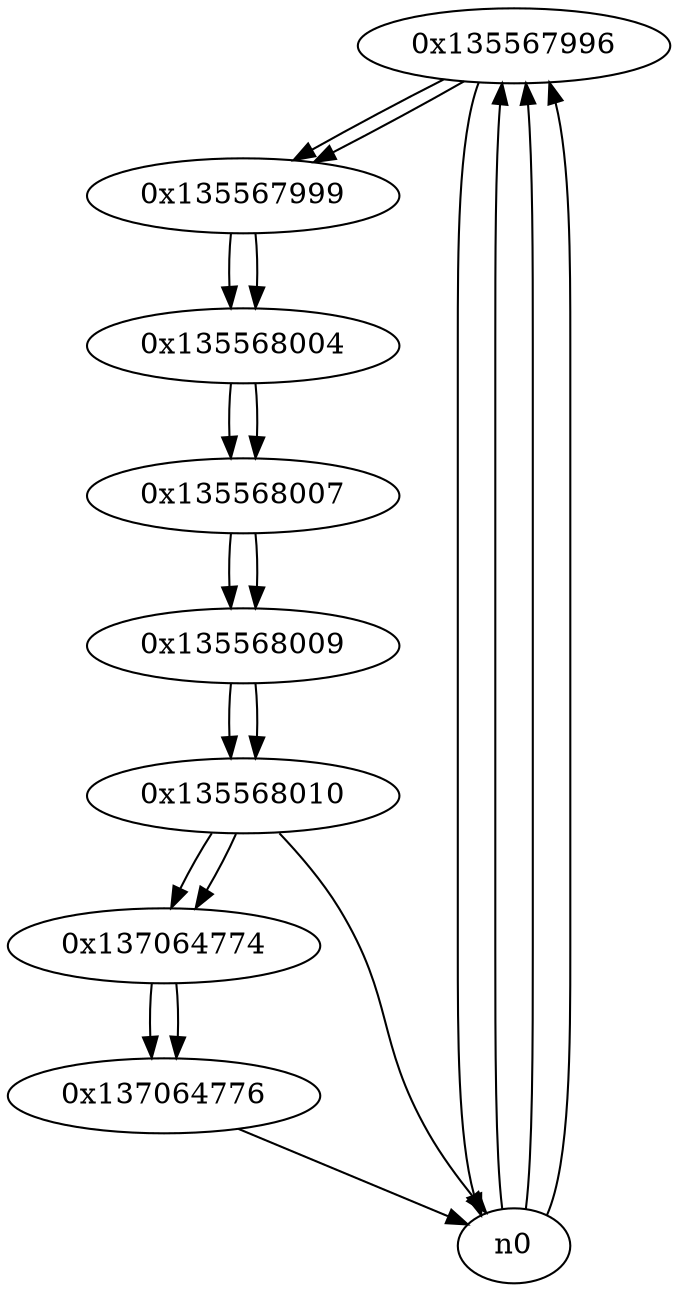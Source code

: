 digraph G{
/* nodes */
  n1 [label="0x135567996"]
  n2 [label="0x135567999"]
  n3 [label="0x135568004"]
  n4 [label="0x135568007"]
  n5 [label="0x135568009"]
  n6 [label="0x135568010"]
  n7 [label="0x137064774"]
  n8 [label="0x137064776"]
/* edges */
n1 -> n2;
n1 -> n0;
n0 -> n1;
n0 -> n1;
n0 -> n1;
n2 -> n3;
n1 -> n2;
n3 -> n4;
n2 -> n3;
n4 -> n5;
n3 -> n4;
n5 -> n6;
n4 -> n5;
n6 -> n7;
n6 -> n0;
n5 -> n6;
n7 -> n8;
n6 -> n7;
n8 -> n0;
n7 -> n8;
}
